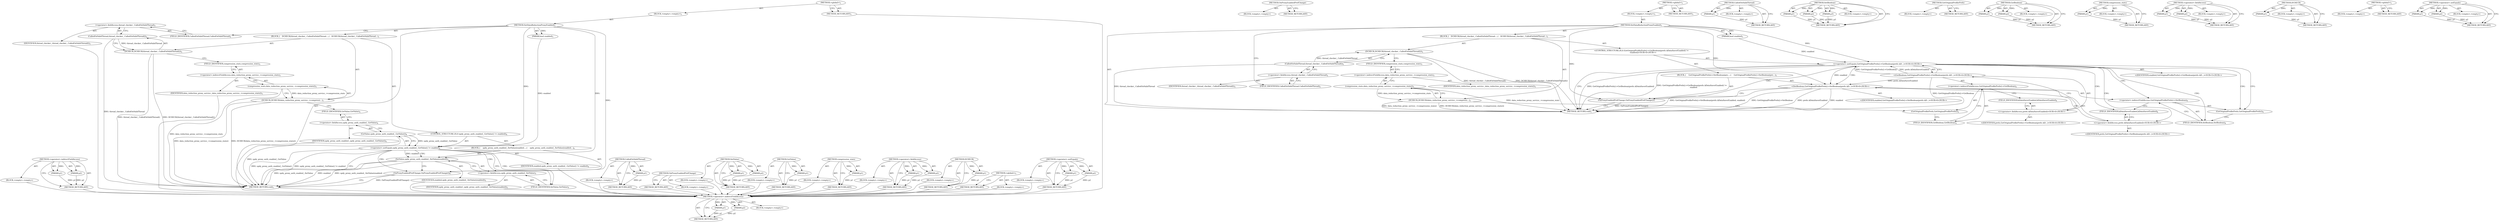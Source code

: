 digraph "&lt;operator&gt;.notEquals" {
vulnerable_69 [label=<(METHOD,&lt;operator&gt;.indirectFieldAccess)>];
vulnerable_70 [label=<(PARAM,p1)>];
vulnerable_71 [label=<(PARAM,p2)>];
vulnerable_72 [label=<(BLOCK,&lt;empty&gt;,&lt;empty&gt;)>];
vulnerable_73 [label=<(METHOD_RETURN,ANY)>];
vulnerable_6 [label=<(METHOD,&lt;global&gt;)<SUB>1</SUB>>];
vulnerable_7 [label=<(BLOCK,&lt;empty&gt;,&lt;empty&gt;)<SUB>1</SUB>>];
vulnerable_8 [label=<(METHOD,SetDataReductionProxyEnabled)<SUB>1</SUB>>];
vulnerable_9 [label=<(PARAM,bool enabled)<SUB>1</SUB>>];
vulnerable_10 [label=<(BLOCK,{
   DCHECK(thread_checker_.CalledOnValidThread...,{
   DCHECK(thread_checker_.CalledOnValidThread...)<SUB>1</SUB>>];
vulnerable_11 [label=<(DCHECK,DCHECK(thread_checker_.CalledOnValidThread()))<SUB>2</SUB>>];
vulnerable_12 [label=<(CalledOnValidThread,thread_checker_.CalledOnValidThread())<SUB>2</SUB>>];
vulnerable_13 [label=<(&lt;operator&gt;.fieldAccess,thread_checker_.CalledOnValidThread)<SUB>2</SUB>>];
vulnerable_14 [label=<(IDENTIFIER,thread_checker_,thread_checker_.CalledOnValidThread())<SUB>2</SUB>>];
vulnerable_15 [label=<(FIELD_IDENTIFIER,CalledOnValidThread,CalledOnValidThread)<SUB>2</SUB>>];
vulnerable_16 [label=<(DCHECK,DCHECK(data_reduction_proxy_service_-&gt;compressi...)<SUB>3</SUB>>];
vulnerable_17 [label=<(compression_stats,data_reduction_proxy_service_-&gt;compression_stats())<SUB>3</SUB>>];
vulnerable_18 [label=<(&lt;operator&gt;.indirectFieldAccess,data_reduction_proxy_service_-&gt;compression_stats)<SUB>3</SUB>>];
vulnerable_19 [label=<(IDENTIFIER,data_reduction_proxy_service_,data_reduction_proxy_service_-&gt;compression_stats())<SUB>3</SUB>>];
vulnerable_20 [label=<(FIELD_IDENTIFIER,compression_stats,compression_stats)<SUB>3</SUB>>];
vulnerable_21 [label=<(CONTROL_STRUCTURE,IF,if (spdy_proxy_auth_enabled_.GetValue() != enabled))<SUB>4</SUB>>];
vulnerable_22 [label=<(&lt;operator&gt;.notEquals,spdy_proxy_auth_enabled_.GetValue() != enabled)<SUB>4</SUB>>];
vulnerable_23 [label=<(GetValue,spdy_proxy_auth_enabled_.GetValue())<SUB>4</SUB>>];
vulnerable_24 [label=<(&lt;operator&gt;.fieldAccess,spdy_proxy_auth_enabled_.GetValue)<SUB>4</SUB>>];
vulnerable_25 [label=<(IDENTIFIER,spdy_proxy_auth_enabled_,spdy_proxy_auth_enabled_.GetValue())<SUB>4</SUB>>];
vulnerable_26 [label=<(FIELD_IDENTIFIER,GetValue,GetValue)<SUB>4</SUB>>];
vulnerable_27 [label=<(IDENTIFIER,enabled,spdy_proxy_auth_enabled_.GetValue() != enabled)<SUB>4</SUB>>];
vulnerable_28 [label=<(BLOCK,{
    spdy_proxy_auth_enabled_.SetValue(enabled...,{
    spdy_proxy_auth_enabled_.SetValue(enabled...)<SUB>4</SUB>>];
vulnerable_29 [label=<(SetValue,spdy_proxy_auth_enabled_.SetValue(enabled))<SUB>5</SUB>>];
vulnerable_30 [label=<(&lt;operator&gt;.fieldAccess,spdy_proxy_auth_enabled_.SetValue)<SUB>5</SUB>>];
vulnerable_31 [label=<(IDENTIFIER,spdy_proxy_auth_enabled_,spdy_proxy_auth_enabled_.SetValue(enabled))<SUB>5</SUB>>];
vulnerable_32 [label=<(FIELD_IDENTIFIER,SetValue,SetValue)<SUB>5</SUB>>];
vulnerable_33 [label=<(IDENTIFIER,enabled,spdy_proxy_auth_enabled_.SetValue(enabled))<SUB>5</SUB>>];
vulnerable_34 [label=<(OnProxyEnabledPrefChange,OnProxyEnabledPrefChange())<SUB>6</SUB>>];
vulnerable_35 [label=<(METHOD_RETURN,void)<SUB>1</SUB>>];
vulnerable_37 [label=<(METHOD_RETURN,ANY)<SUB>1</SUB>>];
vulnerable_56 [label=<(METHOD,CalledOnValidThread)>];
vulnerable_57 [label=<(PARAM,p1)>];
vulnerable_58 [label=<(BLOCK,&lt;empty&gt;,&lt;empty&gt;)>];
vulnerable_59 [label=<(METHOD_RETURN,ANY)>];
vulnerable_88 [label=<(METHOD,OnProxyEnabledPrefChange)>];
vulnerable_89 [label=<(BLOCK,&lt;empty&gt;,&lt;empty&gt;)>];
vulnerable_90 [label=<(METHOD_RETURN,ANY)>];
vulnerable_83 [label=<(METHOD,SetValue)>];
vulnerable_84 [label=<(PARAM,p1)>];
vulnerable_85 [label=<(PARAM,p2)>];
vulnerable_86 [label=<(BLOCK,&lt;empty&gt;,&lt;empty&gt;)>];
vulnerable_87 [label=<(METHOD_RETURN,ANY)>];
vulnerable_79 [label=<(METHOD,GetValue)>];
vulnerable_80 [label=<(PARAM,p1)>];
vulnerable_81 [label=<(BLOCK,&lt;empty&gt;,&lt;empty&gt;)>];
vulnerable_82 [label=<(METHOD_RETURN,ANY)>];
vulnerable_65 [label=<(METHOD,compression_stats)>];
vulnerable_66 [label=<(PARAM,p1)>];
vulnerable_67 [label=<(BLOCK,&lt;empty&gt;,&lt;empty&gt;)>];
vulnerable_68 [label=<(METHOD_RETURN,ANY)>];
vulnerable_60 [label=<(METHOD,&lt;operator&gt;.fieldAccess)>];
vulnerable_61 [label=<(PARAM,p1)>];
vulnerable_62 [label=<(PARAM,p2)>];
vulnerable_63 [label=<(BLOCK,&lt;empty&gt;,&lt;empty&gt;)>];
vulnerable_64 [label=<(METHOD_RETURN,ANY)>];
vulnerable_52 [label=<(METHOD,DCHECK)>];
vulnerable_53 [label=<(PARAM,p1)>];
vulnerable_54 [label=<(BLOCK,&lt;empty&gt;,&lt;empty&gt;)>];
vulnerable_55 [label=<(METHOD_RETURN,ANY)>];
vulnerable_46 [label=<(METHOD,&lt;global&gt;)<SUB>1</SUB>>];
vulnerable_47 [label=<(BLOCK,&lt;empty&gt;,&lt;empty&gt;)>];
vulnerable_48 [label=<(METHOD_RETURN,ANY)>];
vulnerable_74 [label=<(METHOD,&lt;operator&gt;.notEquals)>];
vulnerable_75 [label=<(PARAM,p1)>];
vulnerable_76 [label=<(PARAM,p2)>];
vulnerable_77 [label=<(BLOCK,&lt;empty&gt;,&lt;empty&gt;)>];
vulnerable_78 [label=<(METHOD_RETURN,ANY)>];
fixed_75 [label=<(METHOD,&lt;operator&gt;.indirectFieldAccess)>];
fixed_76 [label=<(PARAM,p1)>];
fixed_77 [label=<(PARAM,p2)>];
fixed_78 [label=<(BLOCK,&lt;empty&gt;,&lt;empty&gt;)>];
fixed_79 [label=<(METHOD_RETURN,ANY)>];
fixed_99 [label=<(METHOD,OnProxyEnabledPrefChange)>];
fixed_100 [label=<(BLOCK,&lt;empty&gt;,&lt;empty&gt;)>];
fixed_101 [label=<(METHOD_RETURN,ANY)>];
fixed_6 [label=<(METHOD,&lt;global&gt;)<SUB>1</SUB>>];
fixed_7 [label=<(BLOCK,&lt;empty&gt;,&lt;empty&gt;)<SUB>1</SUB>>];
fixed_8 [label=<(METHOD,SetDataReductionProxyEnabled)<SUB>1</SUB>>];
fixed_9 [label=<(PARAM,bool enabled)<SUB>1</SUB>>];
fixed_10 [label=<(BLOCK,{
   DCHECK(thread_checker_.CalledOnValidThread...,{
   DCHECK(thread_checker_.CalledOnValidThread...)<SUB>1</SUB>>];
fixed_11 [label=<(DCHECK,DCHECK(thread_checker_.CalledOnValidThread()))<SUB>2</SUB>>];
fixed_12 [label=<(CalledOnValidThread,thread_checker_.CalledOnValidThread())<SUB>2</SUB>>];
fixed_13 [label=<(&lt;operator&gt;.fieldAccess,thread_checker_.CalledOnValidThread)<SUB>2</SUB>>];
fixed_14 [label=<(IDENTIFIER,thread_checker_,thread_checker_.CalledOnValidThread())<SUB>2</SUB>>];
fixed_15 [label=<(FIELD_IDENTIFIER,CalledOnValidThread,CalledOnValidThread)<SUB>2</SUB>>];
fixed_16 [label=<(DCHECK,DCHECK(data_reduction_proxy_service_-&gt;compressi...)<SUB>3</SUB>>];
fixed_17 [label=<(compression_stats,data_reduction_proxy_service_-&gt;compression_stats())<SUB>3</SUB>>];
fixed_18 [label=<(&lt;operator&gt;.indirectFieldAccess,data_reduction_proxy_service_-&gt;compression_stats)<SUB>3</SUB>>];
fixed_19 [label=<(IDENTIFIER,data_reduction_proxy_service_,data_reduction_proxy_service_-&gt;compression_stats())<SUB>3</SUB>>];
fixed_20 [label=<(FIELD_IDENTIFIER,compression_stats,compression_stats)<SUB>3</SUB>>];
fixed_21 [label="<(CONTROL_STRUCTURE,IF,if (GetOriginalProfilePrefs()-&gt;GetBoolean(prefs::kDataSaverEnabled) !=
      enabled))<SUB>4</SUB>>"];
fixed_22 [label="<(&lt;operator&gt;.notEquals,GetOriginalProfilePrefs()-&gt;GetBoolean(prefs::kD...)<SUB>4</SUB>>"];
fixed_23 [label="<(GetBoolean,GetOriginalProfilePrefs()-&gt;GetBoolean(prefs::kD...)<SUB>4</SUB>>"];
fixed_24 [label=<(&lt;operator&gt;.indirectFieldAccess,GetOriginalProfilePrefs()-&gt;GetBoolean)<SUB>4</SUB>>];
fixed_25 [label=<(GetOriginalProfilePrefs,GetOriginalProfilePrefs())<SUB>4</SUB>>];
fixed_26 [label=<(FIELD_IDENTIFIER,GetBoolean,GetBoolean)<SUB>4</SUB>>];
fixed_27 [label="<(&lt;operator&gt;.fieldAccess,prefs::kDataSaverEnabled)<SUB>4</SUB>>"];
fixed_28 [label="<(IDENTIFIER,prefs,GetOriginalProfilePrefs()-&gt;GetBoolean(prefs::kD...)<SUB>4</SUB>>"];
fixed_29 [label=<(FIELD_IDENTIFIER,kDataSaverEnabled,kDataSaverEnabled)<SUB>4</SUB>>];
fixed_30 [label="<(IDENTIFIER,enabled,GetOriginalProfilePrefs()-&gt;GetBoolean(prefs::kD...)<SUB>5</SUB>>"];
fixed_31 [label=<(BLOCK,{
    GetOriginalProfilePrefs()-&gt;SetBoolean(pre...,{
    GetOriginalProfilePrefs()-&gt;SetBoolean(pre...)<SUB>5</SUB>>];
fixed_32 [label="<(SetBoolean,GetOriginalProfilePrefs()-&gt;SetBoolean(prefs::kD...)<SUB>6</SUB>>"];
fixed_33 [label=<(&lt;operator&gt;.indirectFieldAccess,GetOriginalProfilePrefs()-&gt;SetBoolean)<SUB>6</SUB>>];
fixed_34 [label=<(GetOriginalProfilePrefs,GetOriginalProfilePrefs())<SUB>6</SUB>>];
fixed_35 [label=<(FIELD_IDENTIFIER,SetBoolean,SetBoolean)<SUB>6</SUB>>];
fixed_36 [label="<(&lt;operator&gt;.fieldAccess,prefs::kDataSaverEnabled)<SUB>6</SUB>>"];
fixed_37 [label="<(IDENTIFIER,prefs,GetOriginalProfilePrefs()-&gt;SetBoolean(prefs::kD...)<SUB>6</SUB>>"];
fixed_38 [label=<(FIELD_IDENTIFIER,kDataSaverEnabled,kDataSaverEnabled)<SUB>6</SUB>>];
fixed_39 [label="<(IDENTIFIER,enabled,GetOriginalProfilePrefs()-&gt;SetBoolean(prefs::kD...)<SUB>6</SUB>>"];
fixed_40 [label=<(OnProxyEnabledPrefChange,OnProxyEnabledPrefChange())<SUB>7</SUB>>];
fixed_41 [label=<(METHOD_RETURN,void)<SUB>1</SUB>>];
fixed_43 [label=<(METHOD_RETURN,ANY)<SUB>1</SUB>>];
fixed_62 [label=<(METHOD,CalledOnValidThread)>];
fixed_63 [label=<(PARAM,p1)>];
fixed_64 [label=<(BLOCK,&lt;empty&gt;,&lt;empty&gt;)>];
fixed_65 [label=<(METHOD_RETURN,ANY)>];
fixed_93 [label=<(METHOD,SetBoolean)>];
fixed_94 [label=<(PARAM,p1)>];
fixed_95 [label=<(PARAM,p2)>];
fixed_96 [label=<(PARAM,p3)>];
fixed_97 [label=<(BLOCK,&lt;empty&gt;,&lt;empty&gt;)>];
fixed_98 [label=<(METHOD_RETURN,ANY)>];
fixed_90 [label=<(METHOD,GetOriginalProfilePrefs)>];
fixed_91 [label=<(BLOCK,&lt;empty&gt;,&lt;empty&gt;)>];
fixed_92 [label=<(METHOD_RETURN,ANY)>];
fixed_85 [label=<(METHOD,GetBoolean)>];
fixed_86 [label=<(PARAM,p1)>];
fixed_87 [label=<(PARAM,p2)>];
fixed_88 [label=<(BLOCK,&lt;empty&gt;,&lt;empty&gt;)>];
fixed_89 [label=<(METHOD_RETURN,ANY)>];
fixed_71 [label=<(METHOD,compression_stats)>];
fixed_72 [label=<(PARAM,p1)>];
fixed_73 [label=<(BLOCK,&lt;empty&gt;,&lt;empty&gt;)>];
fixed_74 [label=<(METHOD_RETURN,ANY)>];
fixed_66 [label=<(METHOD,&lt;operator&gt;.fieldAccess)>];
fixed_67 [label=<(PARAM,p1)>];
fixed_68 [label=<(PARAM,p2)>];
fixed_69 [label=<(BLOCK,&lt;empty&gt;,&lt;empty&gt;)>];
fixed_70 [label=<(METHOD_RETURN,ANY)>];
fixed_58 [label=<(METHOD,DCHECK)>];
fixed_59 [label=<(PARAM,p1)>];
fixed_60 [label=<(BLOCK,&lt;empty&gt;,&lt;empty&gt;)>];
fixed_61 [label=<(METHOD_RETURN,ANY)>];
fixed_52 [label=<(METHOD,&lt;global&gt;)<SUB>1</SUB>>];
fixed_53 [label=<(BLOCK,&lt;empty&gt;,&lt;empty&gt;)>];
fixed_54 [label=<(METHOD_RETURN,ANY)>];
fixed_80 [label=<(METHOD,&lt;operator&gt;.notEquals)>];
fixed_81 [label=<(PARAM,p1)>];
fixed_82 [label=<(PARAM,p2)>];
fixed_83 [label=<(BLOCK,&lt;empty&gt;,&lt;empty&gt;)>];
fixed_84 [label=<(METHOD_RETURN,ANY)>];
vulnerable_69 -> vulnerable_70  [key=0, label="AST: "];
vulnerable_69 -> vulnerable_70  [key=1, label="DDG: "];
vulnerable_69 -> vulnerable_72  [key=0, label="AST: "];
vulnerable_69 -> vulnerable_71  [key=0, label="AST: "];
vulnerable_69 -> vulnerable_71  [key=1, label="DDG: "];
vulnerable_69 -> vulnerable_73  [key=0, label="AST: "];
vulnerable_69 -> vulnerable_73  [key=1, label="CFG: "];
vulnerable_70 -> vulnerable_73  [key=0, label="DDG: p1"];
vulnerable_71 -> vulnerable_73  [key=0, label="DDG: p2"];
vulnerable_72 -> fixed_75  [key=0];
vulnerable_73 -> fixed_75  [key=0];
vulnerable_6 -> vulnerable_7  [key=0, label="AST: "];
vulnerable_6 -> vulnerable_37  [key=0, label="AST: "];
vulnerable_6 -> vulnerable_37  [key=1, label="CFG: "];
vulnerable_7 -> vulnerable_8  [key=0, label="AST: "];
vulnerable_8 -> vulnerable_9  [key=0, label="AST: "];
vulnerable_8 -> vulnerable_9  [key=1, label="DDG: "];
vulnerable_8 -> vulnerable_10  [key=0, label="AST: "];
vulnerable_8 -> vulnerable_35  [key=0, label="AST: "];
vulnerable_8 -> vulnerable_15  [key=0, label="CFG: "];
vulnerable_8 -> vulnerable_22  [key=0, label="DDG: "];
vulnerable_8 -> vulnerable_34  [key=0, label="DDG: "];
vulnerable_8 -> vulnerable_29  [key=0, label="DDG: "];
vulnerable_9 -> vulnerable_22  [key=0, label="DDG: enabled"];
vulnerable_10 -> vulnerable_11  [key=0, label="AST: "];
vulnerable_10 -> vulnerable_16  [key=0, label="AST: "];
vulnerable_10 -> vulnerable_21  [key=0, label="AST: "];
vulnerable_11 -> vulnerable_12  [key=0, label="AST: "];
vulnerable_11 -> vulnerable_20  [key=0, label="CFG: "];
vulnerable_11 -> vulnerable_35  [key=0, label="DDG: thread_checker_.CalledOnValidThread()"];
vulnerable_11 -> vulnerable_35  [key=1, label="DDG: DCHECK(thread_checker_.CalledOnValidThread())"];
vulnerable_12 -> vulnerable_13  [key=0, label="AST: "];
vulnerable_12 -> vulnerable_11  [key=0, label="CFG: "];
vulnerable_12 -> vulnerable_11  [key=1, label="DDG: thread_checker_.CalledOnValidThread"];
vulnerable_12 -> vulnerable_35  [key=0, label="DDG: thread_checker_.CalledOnValidThread"];
vulnerable_13 -> vulnerable_14  [key=0, label="AST: "];
vulnerable_13 -> vulnerable_15  [key=0, label="AST: "];
vulnerable_13 -> vulnerable_12  [key=0, label="CFG: "];
vulnerable_14 -> fixed_75  [key=0];
vulnerable_15 -> vulnerable_13  [key=0, label="CFG: "];
vulnerable_16 -> vulnerable_17  [key=0, label="AST: "];
vulnerable_16 -> vulnerable_26  [key=0, label="CFG: "];
vulnerable_16 -> vulnerable_35  [key=0, label="DDG: data_reduction_proxy_service_-&gt;compression_stats()"];
vulnerable_16 -> vulnerable_35  [key=1, label="DDG: DCHECK(data_reduction_proxy_service_-&gt;compression_stats())"];
vulnerable_17 -> vulnerable_18  [key=0, label="AST: "];
vulnerable_17 -> vulnerable_16  [key=0, label="CFG: "];
vulnerable_17 -> vulnerable_16  [key=1, label="DDG: data_reduction_proxy_service_-&gt;compression_stats"];
vulnerable_17 -> vulnerable_35  [key=0, label="DDG: data_reduction_proxy_service_-&gt;compression_stats"];
vulnerable_18 -> vulnerable_19  [key=0, label="AST: "];
vulnerable_18 -> vulnerable_20  [key=0, label="AST: "];
vulnerable_18 -> vulnerable_17  [key=0, label="CFG: "];
vulnerable_19 -> fixed_75  [key=0];
vulnerable_20 -> vulnerable_18  [key=0, label="CFG: "];
vulnerable_21 -> vulnerable_22  [key=0, label="AST: "];
vulnerable_21 -> vulnerable_28  [key=0, label="AST: "];
vulnerable_22 -> vulnerable_23  [key=0, label="AST: "];
vulnerable_22 -> vulnerable_27  [key=0, label="AST: "];
vulnerable_22 -> vulnerable_35  [key=0, label="CFG: "];
vulnerable_22 -> vulnerable_35  [key=1, label="DDG: spdy_proxy_auth_enabled_.GetValue()"];
vulnerable_22 -> vulnerable_35  [key=2, label="DDG: spdy_proxy_auth_enabled_.GetValue() != enabled"];
vulnerable_22 -> vulnerable_32  [key=0, label="CFG: "];
vulnerable_22 -> vulnerable_32  [key=1, label="CDG: "];
vulnerable_22 -> vulnerable_29  [key=0, label="DDG: enabled"];
vulnerable_22 -> vulnerable_29  [key=1, label="CDG: "];
vulnerable_22 -> vulnerable_30  [key=0, label="CDG: "];
vulnerable_22 -> vulnerable_34  [key=0, label="CDG: "];
vulnerable_23 -> vulnerable_24  [key=0, label="AST: "];
vulnerable_23 -> vulnerable_22  [key=0, label="CFG: "];
vulnerable_23 -> vulnerable_22  [key=1, label="DDG: spdy_proxy_auth_enabled_.GetValue"];
vulnerable_23 -> vulnerable_35  [key=0, label="DDG: spdy_proxy_auth_enabled_.GetValue"];
vulnerable_24 -> vulnerable_25  [key=0, label="AST: "];
vulnerable_24 -> vulnerable_26  [key=0, label="AST: "];
vulnerable_24 -> vulnerable_23  [key=0, label="CFG: "];
vulnerable_25 -> fixed_75  [key=0];
vulnerable_26 -> vulnerable_24  [key=0, label="CFG: "];
vulnerable_27 -> fixed_75  [key=0];
vulnerable_28 -> vulnerable_29  [key=0, label="AST: "];
vulnerable_28 -> vulnerable_34  [key=0, label="AST: "];
vulnerable_29 -> vulnerable_30  [key=0, label="AST: "];
vulnerable_29 -> vulnerable_33  [key=0, label="AST: "];
vulnerable_29 -> vulnerable_34  [key=0, label="CFG: "];
vulnerable_29 -> vulnerable_35  [key=0, label="DDG: spdy_proxy_auth_enabled_.SetValue"];
vulnerable_29 -> vulnerable_35  [key=1, label="DDG: enabled"];
vulnerable_29 -> vulnerable_35  [key=2, label="DDG: spdy_proxy_auth_enabled_.SetValue(enabled)"];
vulnerable_30 -> vulnerable_31  [key=0, label="AST: "];
vulnerable_30 -> vulnerable_32  [key=0, label="AST: "];
vulnerable_30 -> vulnerable_29  [key=0, label="CFG: "];
vulnerable_31 -> fixed_75  [key=0];
vulnerable_32 -> vulnerable_30  [key=0, label="CFG: "];
vulnerable_33 -> fixed_75  [key=0];
vulnerable_34 -> vulnerable_35  [key=0, label="CFG: "];
vulnerable_34 -> vulnerable_35  [key=1, label="DDG: OnProxyEnabledPrefChange()"];
vulnerable_35 -> fixed_75  [key=0];
vulnerable_37 -> fixed_75  [key=0];
vulnerable_56 -> vulnerable_57  [key=0, label="AST: "];
vulnerable_56 -> vulnerable_57  [key=1, label="DDG: "];
vulnerable_56 -> vulnerable_58  [key=0, label="AST: "];
vulnerable_56 -> vulnerable_59  [key=0, label="AST: "];
vulnerable_56 -> vulnerable_59  [key=1, label="CFG: "];
vulnerable_57 -> vulnerable_59  [key=0, label="DDG: p1"];
vulnerable_58 -> fixed_75  [key=0];
vulnerable_59 -> fixed_75  [key=0];
vulnerable_88 -> vulnerable_89  [key=0, label="AST: "];
vulnerable_88 -> vulnerable_90  [key=0, label="AST: "];
vulnerable_88 -> vulnerable_90  [key=1, label="CFG: "];
vulnerable_89 -> fixed_75  [key=0];
vulnerable_90 -> fixed_75  [key=0];
vulnerable_83 -> vulnerable_84  [key=0, label="AST: "];
vulnerable_83 -> vulnerable_84  [key=1, label="DDG: "];
vulnerable_83 -> vulnerable_86  [key=0, label="AST: "];
vulnerable_83 -> vulnerable_85  [key=0, label="AST: "];
vulnerable_83 -> vulnerable_85  [key=1, label="DDG: "];
vulnerable_83 -> vulnerable_87  [key=0, label="AST: "];
vulnerable_83 -> vulnerable_87  [key=1, label="CFG: "];
vulnerable_84 -> vulnerable_87  [key=0, label="DDG: p1"];
vulnerable_85 -> vulnerable_87  [key=0, label="DDG: p2"];
vulnerable_86 -> fixed_75  [key=0];
vulnerable_87 -> fixed_75  [key=0];
vulnerable_79 -> vulnerable_80  [key=0, label="AST: "];
vulnerable_79 -> vulnerable_80  [key=1, label="DDG: "];
vulnerable_79 -> vulnerable_81  [key=0, label="AST: "];
vulnerable_79 -> vulnerable_82  [key=0, label="AST: "];
vulnerable_79 -> vulnerable_82  [key=1, label="CFG: "];
vulnerable_80 -> vulnerable_82  [key=0, label="DDG: p1"];
vulnerable_81 -> fixed_75  [key=0];
vulnerable_82 -> fixed_75  [key=0];
vulnerable_65 -> vulnerable_66  [key=0, label="AST: "];
vulnerable_65 -> vulnerable_66  [key=1, label="DDG: "];
vulnerable_65 -> vulnerable_67  [key=0, label="AST: "];
vulnerable_65 -> vulnerable_68  [key=0, label="AST: "];
vulnerable_65 -> vulnerable_68  [key=1, label="CFG: "];
vulnerable_66 -> vulnerable_68  [key=0, label="DDG: p1"];
vulnerable_67 -> fixed_75  [key=0];
vulnerable_68 -> fixed_75  [key=0];
vulnerable_60 -> vulnerable_61  [key=0, label="AST: "];
vulnerable_60 -> vulnerable_61  [key=1, label="DDG: "];
vulnerable_60 -> vulnerable_63  [key=0, label="AST: "];
vulnerable_60 -> vulnerable_62  [key=0, label="AST: "];
vulnerable_60 -> vulnerable_62  [key=1, label="DDG: "];
vulnerable_60 -> vulnerable_64  [key=0, label="AST: "];
vulnerable_60 -> vulnerable_64  [key=1, label="CFG: "];
vulnerable_61 -> vulnerable_64  [key=0, label="DDG: p1"];
vulnerable_62 -> vulnerable_64  [key=0, label="DDG: p2"];
vulnerable_63 -> fixed_75  [key=0];
vulnerable_64 -> fixed_75  [key=0];
vulnerable_52 -> vulnerable_53  [key=0, label="AST: "];
vulnerable_52 -> vulnerable_53  [key=1, label="DDG: "];
vulnerable_52 -> vulnerable_54  [key=0, label="AST: "];
vulnerable_52 -> vulnerable_55  [key=0, label="AST: "];
vulnerable_52 -> vulnerable_55  [key=1, label="CFG: "];
vulnerable_53 -> vulnerable_55  [key=0, label="DDG: p1"];
vulnerable_54 -> fixed_75  [key=0];
vulnerable_55 -> fixed_75  [key=0];
vulnerable_46 -> vulnerable_47  [key=0, label="AST: "];
vulnerable_46 -> vulnerable_48  [key=0, label="AST: "];
vulnerable_46 -> vulnerable_48  [key=1, label="CFG: "];
vulnerable_47 -> fixed_75  [key=0];
vulnerable_48 -> fixed_75  [key=0];
vulnerable_74 -> vulnerable_75  [key=0, label="AST: "];
vulnerable_74 -> vulnerable_75  [key=1, label="DDG: "];
vulnerable_74 -> vulnerable_77  [key=0, label="AST: "];
vulnerable_74 -> vulnerable_76  [key=0, label="AST: "];
vulnerable_74 -> vulnerable_76  [key=1, label="DDG: "];
vulnerable_74 -> vulnerable_78  [key=0, label="AST: "];
vulnerable_74 -> vulnerable_78  [key=1, label="CFG: "];
vulnerable_75 -> vulnerable_78  [key=0, label="DDG: p1"];
vulnerable_76 -> vulnerable_78  [key=0, label="DDG: p2"];
vulnerable_77 -> fixed_75  [key=0];
vulnerable_78 -> fixed_75  [key=0];
fixed_75 -> fixed_76  [key=0, label="AST: "];
fixed_75 -> fixed_76  [key=1, label="DDG: "];
fixed_75 -> fixed_78  [key=0, label="AST: "];
fixed_75 -> fixed_77  [key=0, label="AST: "];
fixed_75 -> fixed_77  [key=1, label="DDG: "];
fixed_75 -> fixed_79  [key=0, label="AST: "];
fixed_75 -> fixed_79  [key=1, label="CFG: "];
fixed_76 -> fixed_79  [key=0, label="DDG: p1"];
fixed_77 -> fixed_79  [key=0, label="DDG: p2"];
fixed_99 -> fixed_100  [key=0, label="AST: "];
fixed_99 -> fixed_101  [key=0, label="AST: "];
fixed_99 -> fixed_101  [key=1, label="CFG: "];
fixed_6 -> fixed_7  [key=0, label="AST: "];
fixed_6 -> fixed_43  [key=0, label="AST: "];
fixed_6 -> fixed_43  [key=1, label="CFG: "];
fixed_7 -> fixed_8  [key=0, label="AST: "];
fixed_8 -> fixed_9  [key=0, label="AST: "];
fixed_8 -> fixed_9  [key=1, label="DDG: "];
fixed_8 -> fixed_10  [key=0, label="AST: "];
fixed_8 -> fixed_41  [key=0, label="AST: "];
fixed_8 -> fixed_15  [key=0, label="CFG: "];
fixed_8 -> fixed_22  [key=0, label="DDG: "];
fixed_8 -> fixed_40  [key=0, label="DDG: "];
fixed_8 -> fixed_32  [key=0, label="DDG: "];
fixed_9 -> fixed_22  [key=0, label="DDG: enabled"];
fixed_10 -> fixed_11  [key=0, label="AST: "];
fixed_10 -> fixed_16  [key=0, label="AST: "];
fixed_10 -> fixed_21  [key=0, label="AST: "];
fixed_11 -> fixed_12  [key=0, label="AST: "];
fixed_11 -> fixed_20  [key=0, label="CFG: "];
fixed_11 -> fixed_41  [key=0, label="DDG: thread_checker_.CalledOnValidThread()"];
fixed_11 -> fixed_41  [key=1, label="DDG: DCHECK(thread_checker_.CalledOnValidThread())"];
fixed_12 -> fixed_13  [key=0, label="AST: "];
fixed_12 -> fixed_11  [key=0, label="CFG: "];
fixed_12 -> fixed_11  [key=1, label="DDG: thread_checker_.CalledOnValidThread"];
fixed_12 -> fixed_41  [key=0, label="DDG: thread_checker_.CalledOnValidThread"];
fixed_13 -> fixed_14  [key=0, label="AST: "];
fixed_13 -> fixed_15  [key=0, label="AST: "];
fixed_13 -> fixed_12  [key=0, label="CFG: "];
fixed_15 -> fixed_13  [key=0, label="CFG: "];
fixed_16 -> fixed_17  [key=0, label="AST: "];
fixed_16 -> fixed_25  [key=0, label="CFG: "];
fixed_16 -> fixed_41  [key=0, label="DDG: data_reduction_proxy_service_-&gt;compression_stats()"];
fixed_16 -> fixed_41  [key=1, label="DDG: DCHECK(data_reduction_proxy_service_-&gt;compression_stats())"];
fixed_17 -> fixed_18  [key=0, label="AST: "];
fixed_17 -> fixed_16  [key=0, label="CFG: "];
fixed_17 -> fixed_16  [key=1, label="DDG: data_reduction_proxy_service_-&gt;compression_stats"];
fixed_17 -> fixed_41  [key=0, label="DDG: data_reduction_proxy_service_-&gt;compression_stats"];
fixed_18 -> fixed_19  [key=0, label="AST: "];
fixed_18 -> fixed_20  [key=0, label="AST: "];
fixed_18 -> fixed_17  [key=0, label="CFG: "];
fixed_20 -> fixed_18  [key=0, label="CFG: "];
fixed_21 -> fixed_22  [key=0, label="AST: "];
fixed_21 -> fixed_31  [key=0, label="AST: "];
fixed_22 -> fixed_23  [key=0, label="AST: "];
fixed_22 -> fixed_30  [key=0, label="AST: "];
fixed_22 -> fixed_34  [key=0, label="CFG: "];
fixed_22 -> fixed_34  [key=1, label="CDG: "];
fixed_22 -> fixed_41  [key=0, label="CFG: "];
fixed_22 -> fixed_41  [key=1, label="DDG: GetOriginalProfilePrefs()-&gt;GetBoolean(prefs::kDataSaverEnabled)"];
fixed_22 -> fixed_41  [key=2, label="DDG: GetOriginalProfilePrefs()-&gt;GetBoolean(prefs::kDataSaverEnabled) !=
      enabled"];
fixed_22 -> fixed_32  [key=0, label="DDG: enabled"];
fixed_22 -> fixed_32  [key=1, label="CDG: "];
fixed_22 -> fixed_40  [key=0, label="CDG: "];
fixed_22 -> fixed_38  [key=0, label="CDG: "];
fixed_22 -> fixed_33  [key=0, label="CDG: "];
fixed_22 -> fixed_36  [key=0, label="CDG: "];
fixed_22 -> fixed_35  [key=0, label="CDG: "];
fixed_23 -> fixed_24  [key=0, label="AST: "];
fixed_23 -> fixed_27  [key=0, label="AST: "];
fixed_23 -> fixed_22  [key=0, label="CFG: "];
fixed_23 -> fixed_22  [key=1, label="DDG: GetOriginalProfilePrefs()-&gt;GetBoolean"];
fixed_23 -> fixed_22  [key=2, label="DDG: prefs::kDataSaverEnabled"];
fixed_23 -> fixed_41  [key=0, label="DDG: GetOriginalProfilePrefs()-&gt;GetBoolean"];
fixed_23 -> fixed_32  [key=0, label="DDG: prefs::kDataSaverEnabled"];
fixed_24 -> fixed_25  [key=0, label="AST: "];
fixed_24 -> fixed_26  [key=0, label="AST: "];
fixed_24 -> fixed_29  [key=0, label="CFG: "];
fixed_25 -> fixed_26  [key=0, label="CFG: "];
fixed_26 -> fixed_24  [key=0, label="CFG: "];
fixed_27 -> fixed_28  [key=0, label="AST: "];
fixed_27 -> fixed_29  [key=0, label="AST: "];
fixed_27 -> fixed_23  [key=0, label="CFG: "];
fixed_29 -> fixed_27  [key=0, label="CFG: "];
fixed_31 -> fixed_32  [key=0, label="AST: "];
fixed_31 -> fixed_40  [key=0, label="AST: "];
fixed_32 -> fixed_33  [key=0, label="AST: "];
fixed_32 -> fixed_36  [key=0, label="AST: "];
fixed_32 -> fixed_39  [key=0, label="AST: "];
fixed_32 -> fixed_40  [key=0, label="CFG: "];
fixed_32 -> fixed_41  [key=0, label="DDG: GetOriginalProfilePrefs()-&gt;SetBoolean"];
fixed_32 -> fixed_41  [key=1, label="DDG: prefs::kDataSaverEnabled"];
fixed_32 -> fixed_41  [key=2, label="DDG: enabled"];
fixed_32 -> fixed_41  [key=3, label="DDG: GetOriginalProfilePrefs()-&gt;SetBoolean(prefs::kDataSaverEnabled, enabled)"];
fixed_33 -> fixed_34  [key=0, label="AST: "];
fixed_33 -> fixed_35  [key=0, label="AST: "];
fixed_33 -> fixed_38  [key=0, label="CFG: "];
fixed_34 -> fixed_35  [key=0, label="CFG: "];
fixed_35 -> fixed_33  [key=0, label="CFG: "];
fixed_36 -> fixed_37  [key=0, label="AST: "];
fixed_36 -> fixed_38  [key=0, label="AST: "];
fixed_36 -> fixed_32  [key=0, label="CFG: "];
fixed_38 -> fixed_36  [key=0, label="CFG: "];
fixed_40 -> fixed_41  [key=0, label="CFG: "];
fixed_40 -> fixed_41  [key=1, label="DDG: OnProxyEnabledPrefChange()"];
fixed_62 -> fixed_63  [key=0, label="AST: "];
fixed_62 -> fixed_63  [key=1, label="DDG: "];
fixed_62 -> fixed_64  [key=0, label="AST: "];
fixed_62 -> fixed_65  [key=0, label="AST: "];
fixed_62 -> fixed_65  [key=1, label="CFG: "];
fixed_63 -> fixed_65  [key=0, label="DDG: p1"];
fixed_93 -> fixed_94  [key=0, label="AST: "];
fixed_93 -> fixed_94  [key=1, label="DDG: "];
fixed_93 -> fixed_97  [key=0, label="AST: "];
fixed_93 -> fixed_95  [key=0, label="AST: "];
fixed_93 -> fixed_95  [key=1, label="DDG: "];
fixed_93 -> fixed_98  [key=0, label="AST: "];
fixed_93 -> fixed_98  [key=1, label="CFG: "];
fixed_93 -> fixed_96  [key=0, label="AST: "];
fixed_93 -> fixed_96  [key=1, label="DDG: "];
fixed_94 -> fixed_98  [key=0, label="DDG: p1"];
fixed_95 -> fixed_98  [key=0, label="DDG: p2"];
fixed_96 -> fixed_98  [key=0, label="DDG: p3"];
fixed_90 -> fixed_91  [key=0, label="AST: "];
fixed_90 -> fixed_92  [key=0, label="AST: "];
fixed_90 -> fixed_92  [key=1, label="CFG: "];
fixed_85 -> fixed_86  [key=0, label="AST: "];
fixed_85 -> fixed_86  [key=1, label="DDG: "];
fixed_85 -> fixed_88  [key=0, label="AST: "];
fixed_85 -> fixed_87  [key=0, label="AST: "];
fixed_85 -> fixed_87  [key=1, label="DDG: "];
fixed_85 -> fixed_89  [key=0, label="AST: "];
fixed_85 -> fixed_89  [key=1, label="CFG: "];
fixed_86 -> fixed_89  [key=0, label="DDG: p1"];
fixed_87 -> fixed_89  [key=0, label="DDG: p2"];
fixed_71 -> fixed_72  [key=0, label="AST: "];
fixed_71 -> fixed_72  [key=1, label="DDG: "];
fixed_71 -> fixed_73  [key=0, label="AST: "];
fixed_71 -> fixed_74  [key=0, label="AST: "];
fixed_71 -> fixed_74  [key=1, label="CFG: "];
fixed_72 -> fixed_74  [key=0, label="DDG: p1"];
fixed_66 -> fixed_67  [key=0, label="AST: "];
fixed_66 -> fixed_67  [key=1, label="DDG: "];
fixed_66 -> fixed_69  [key=0, label="AST: "];
fixed_66 -> fixed_68  [key=0, label="AST: "];
fixed_66 -> fixed_68  [key=1, label="DDG: "];
fixed_66 -> fixed_70  [key=0, label="AST: "];
fixed_66 -> fixed_70  [key=1, label="CFG: "];
fixed_67 -> fixed_70  [key=0, label="DDG: p1"];
fixed_68 -> fixed_70  [key=0, label="DDG: p2"];
fixed_58 -> fixed_59  [key=0, label="AST: "];
fixed_58 -> fixed_59  [key=1, label="DDG: "];
fixed_58 -> fixed_60  [key=0, label="AST: "];
fixed_58 -> fixed_61  [key=0, label="AST: "];
fixed_58 -> fixed_61  [key=1, label="CFG: "];
fixed_59 -> fixed_61  [key=0, label="DDG: p1"];
fixed_52 -> fixed_53  [key=0, label="AST: "];
fixed_52 -> fixed_54  [key=0, label="AST: "];
fixed_52 -> fixed_54  [key=1, label="CFG: "];
fixed_80 -> fixed_81  [key=0, label="AST: "];
fixed_80 -> fixed_81  [key=1, label="DDG: "];
fixed_80 -> fixed_83  [key=0, label="AST: "];
fixed_80 -> fixed_82  [key=0, label="AST: "];
fixed_80 -> fixed_82  [key=1, label="DDG: "];
fixed_80 -> fixed_84  [key=0, label="AST: "];
fixed_80 -> fixed_84  [key=1, label="CFG: "];
fixed_81 -> fixed_84  [key=0, label="DDG: p1"];
fixed_82 -> fixed_84  [key=0, label="DDG: p2"];
}
